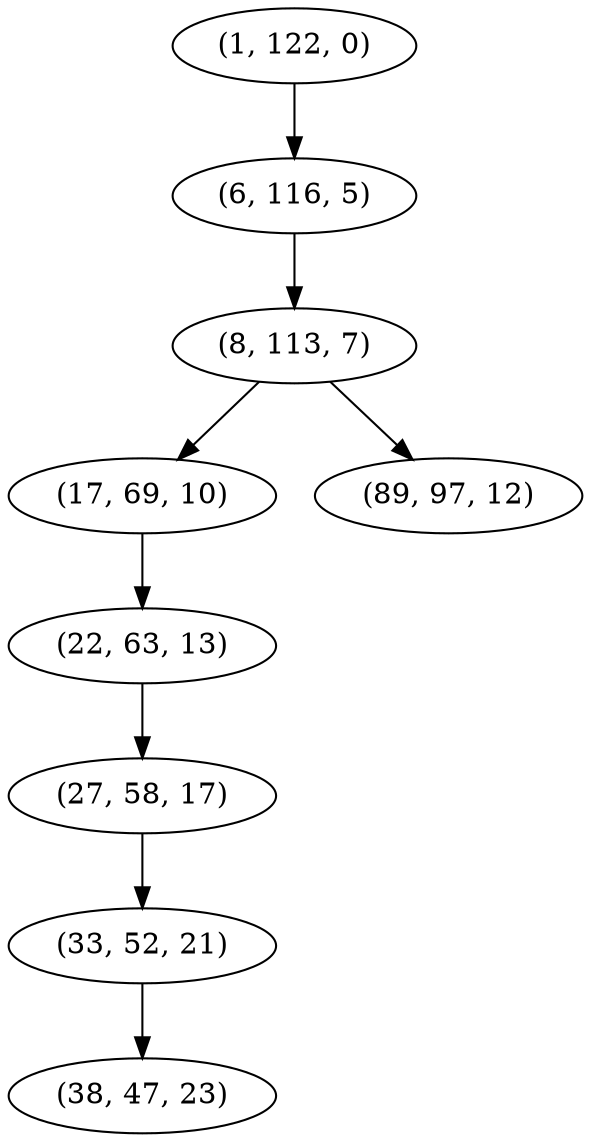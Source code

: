 digraph tree {
    "(1, 122, 0)";
    "(6, 116, 5)";
    "(8, 113, 7)";
    "(17, 69, 10)";
    "(22, 63, 13)";
    "(27, 58, 17)";
    "(33, 52, 21)";
    "(38, 47, 23)";
    "(89, 97, 12)";
    "(1, 122, 0)" -> "(6, 116, 5)";
    "(6, 116, 5)" -> "(8, 113, 7)";
    "(8, 113, 7)" -> "(17, 69, 10)";
    "(8, 113, 7)" -> "(89, 97, 12)";
    "(17, 69, 10)" -> "(22, 63, 13)";
    "(22, 63, 13)" -> "(27, 58, 17)";
    "(27, 58, 17)" -> "(33, 52, 21)";
    "(33, 52, 21)" -> "(38, 47, 23)";
}
